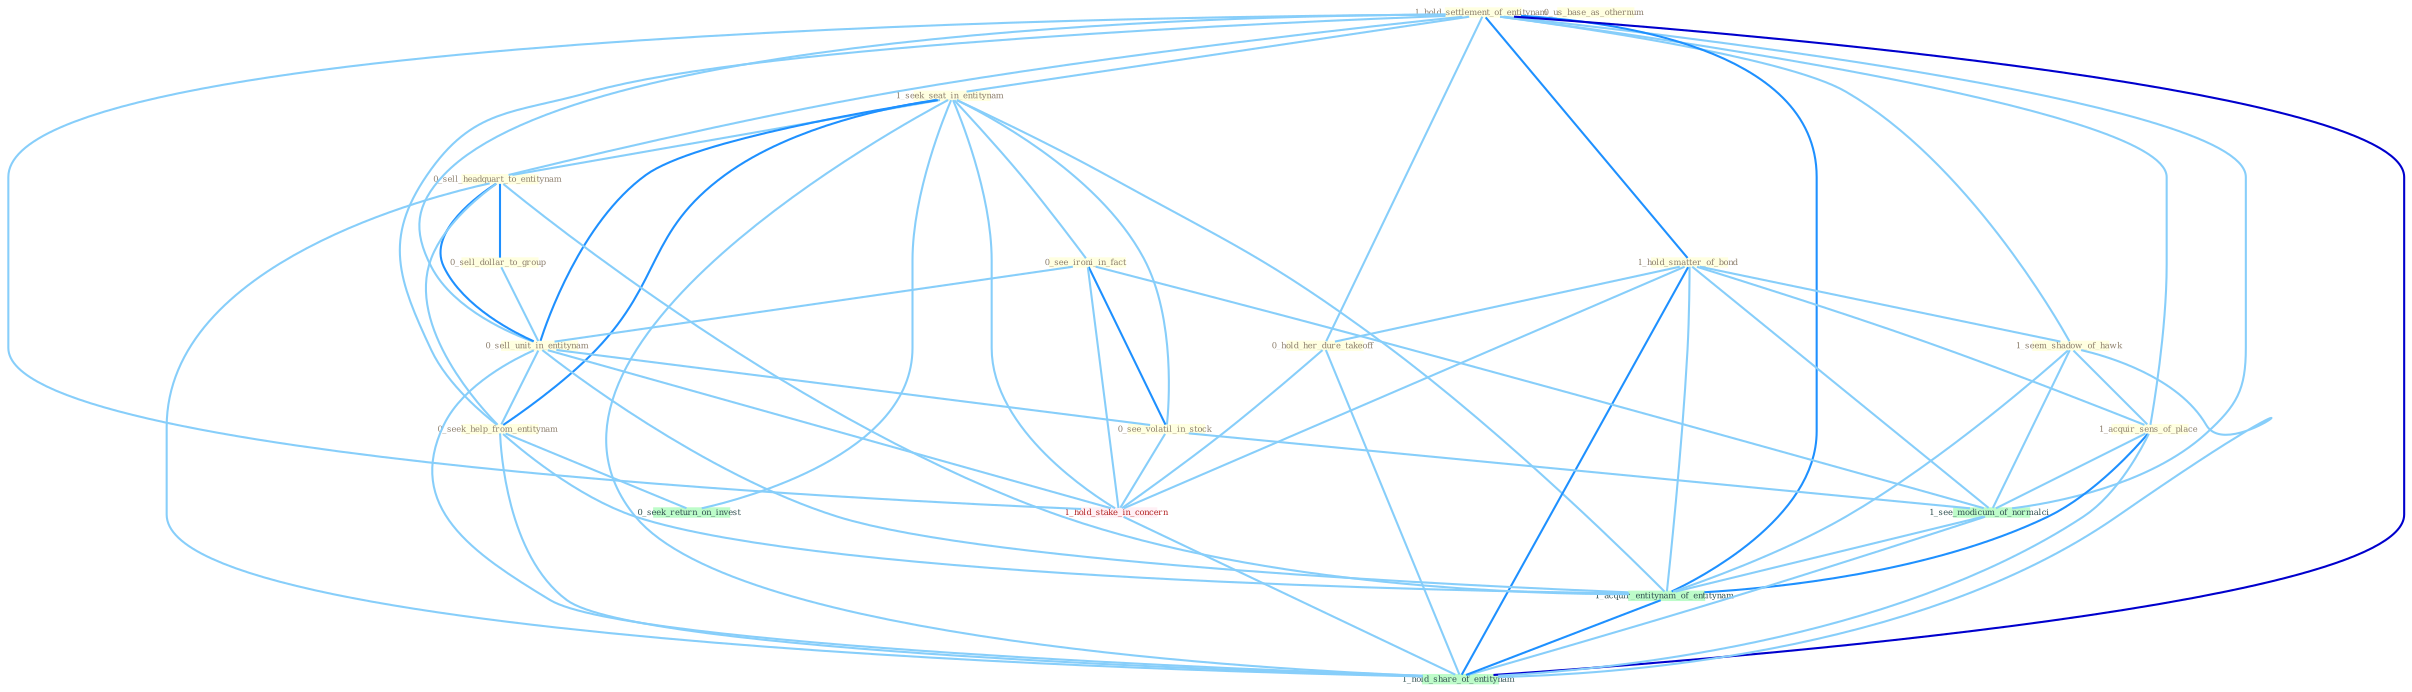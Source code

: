 Graph G{ 
    node
    [shape=polygon,style=filled,width=.5,height=.06,color="#BDFCC9",fixedsize=true,fontsize=4,
    fontcolor="#2f4f4f"];
    {node
    [color="#ffffe0", fontcolor="#8b7d6b"] "1_hold_settlement_of_entitynam " "1_seek_seat_in_entitynam " "1_hold_smatter_of_bond " "1_seem_shadow_of_hawk " "0_see_ironi_in_fact " "0_sell_headquart_to_entitynam " "0_sell_dollar_to_group " "1_acquir_sens_of_place " "0_sell_unit_in_entitynam " "0_seek_help_from_entitynam " "0_hold_her_dure_takeoff " "0_us_base_as_othernum " "0_see_volatil_in_stock "}
{node [color="#fff0f5", fontcolor="#b22222"] "1_hold_stake_in_concern "}
edge [color="#B0E2FF"];

	"1_hold_settlement_of_entitynam " -- "1_seek_seat_in_entitynam " [w="1", color="#87cefa" ];
	"1_hold_settlement_of_entitynam " -- "1_hold_smatter_of_bond " [w="2", color="#1e90ff" , len=0.8];
	"1_hold_settlement_of_entitynam " -- "1_seem_shadow_of_hawk " [w="1", color="#87cefa" ];
	"1_hold_settlement_of_entitynam " -- "0_sell_headquart_to_entitynam " [w="1", color="#87cefa" ];
	"1_hold_settlement_of_entitynam " -- "1_acquir_sens_of_place " [w="1", color="#87cefa" ];
	"1_hold_settlement_of_entitynam " -- "0_sell_unit_in_entitynam " [w="1", color="#87cefa" ];
	"1_hold_settlement_of_entitynam " -- "0_seek_help_from_entitynam " [w="1", color="#87cefa" ];
	"1_hold_settlement_of_entitynam " -- "0_hold_her_dure_takeoff " [w="1", color="#87cefa" ];
	"1_hold_settlement_of_entitynam " -- "1_hold_stake_in_concern " [w="1", color="#87cefa" ];
	"1_hold_settlement_of_entitynam " -- "1_see_modicum_of_normalci " [w="1", color="#87cefa" ];
	"1_hold_settlement_of_entitynam " -- "1_acquir_entitynam_of_entitynam " [w="2", color="#1e90ff" , len=0.8];
	"1_hold_settlement_of_entitynam " -- "1_hold_share_of_entitynam " [w="3", color="#0000cd" , len=0.6];
	"1_seek_seat_in_entitynam " -- "0_see_ironi_in_fact " [w="1", color="#87cefa" ];
	"1_seek_seat_in_entitynam " -- "0_sell_headquart_to_entitynam " [w="1", color="#87cefa" ];
	"1_seek_seat_in_entitynam " -- "0_sell_unit_in_entitynam " [w="2", color="#1e90ff" , len=0.8];
	"1_seek_seat_in_entitynam " -- "0_seek_help_from_entitynam " [w="2", color="#1e90ff" , len=0.8];
	"1_seek_seat_in_entitynam " -- "0_see_volatil_in_stock " [w="1", color="#87cefa" ];
	"1_seek_seat_in_entitynam " -- "1_hold_stake_in_concern " [w="1", color="#87cefa" ];
	"1_seek_seat_in_entitynam " -- "0_seek_return_on_invest " [w="1", color="#87cefa" ];
	"1_seek_seat_in_entitynam " -- "1_acquir_entitynam_of_entitynam " [w="1", color="#87cefa" ];
	"1_seek_seat_in_entitynam " -- "1_hold_share_of_entitynam " [w="1", color="#87cefa" ];
	"1_hold_smatter_of_bond " -- "1_seem_shadow_of_hawk " [w="1", color="#87cefa" ];
	"1_hold_smatter_of_bond " -- "1_acquir_sens_of_place " [w="1", color="#87cefa" ];
	"1_hold_smatter_of_bond " -- "0_hold_her_dure_takeoff " [w="1", color="#87cefa" ];
	"1_hold_smatter_of_bond " -- "1_hold_stake_in_concern " [w="1", color="#87cefa" ];
	"1_hold_smatter_of_bond " -- "1_see_modicum_of_normalci " [w="1", color="#87cefa" ];
	"1_hold_smatter_of_bond " -- "1_acquir_entitynam_of_entitynam " [w="1", color="#87cefa" ];
	"1_hold_smatter_of_bond " -- "1_hold_share_of_entitynam " [w="2", color="#1e90ff" , len=0.8];
	"1_seem_shadow_of_hawk " -- "1_acquir_sens_of_place " [w="1", color="#87cefa" ];
	"1_seem_shadow_of_hawk " -- "1_see_modicum_of_normalci " [w="1", color="#87cefa" ];
	"1_seem_shadow_of_hawk " -- "1_acquir_entitynam_of_entitynam " [w="1", color="#87cefa" ];
	"1_seem_shadow_of_hawk " -- "1_hold_share_of_entitynam " [w="1", color="#87cefa" ];
	"0_see_ironi_in_fact " -- "0_sell_unit_in_entitynam " [w="1", color="#87cefa" ];
	"0_see_ironi_in_fact " -- "0_see_volatil_in_stock " [w="2", color="#1e90ff" , len=0.8];
	"0_see_ironi_in_fact " -- "1_hold_stake_in_concern " [w="1", color="#87cefa" ];
	"0_see_ironi_in_fact " -- "1_see_modicum_of_normalci " [w="1", color="#87cefa" ];
	"0_sell_headquart_to_entitynam " -- "0_sell_dollar_to_group " [w="2", color="#1e90ff" , len=0.8];
	"0_sell_headquart_to_entitynam " -- "0_sell_unit_in_entitynam " [w="2", color="#1e90ff" , len=0.8];
	"0_sell_headquart_to_entitynam " -- "0_seek_help_from_entitynam " [w="1", color="#87cefa" ];
	"0_sell_headquart_to_entitynam " -- "1_acquir_entitynam_of_entitynam " [w="1", color="#87cefa" ];
	"0_sell_headquart_to_entitynam " -- "1_hold_share_of_entitynam " [w="1", color="#87cefa" ];
	"0_sell_dollar_to_group " -- "0_sell_unit_in_entitynam " [w="1", color="#87cefa" ];
	"1_acquir_sens_of_place " -- "1_see_modicum_of_normalci " [w="1", color="#87cefa" ];
	"1_acquir_sens_of_place " -- "1_acquir_entitynam_of_entitynam " [w="2", color="#1e90ff" , len=0.8];
	"1_acquir_sens_of_place " -- "1_hold_share_of_entitynam " [w="1", color="#87cefa" ];
	"0_sell_unit_in_entitynam " -- "0_seek_help_from_entitynam " [w="1", color="#87cefa" ];
	"0_sell_unit_in_entitynam " -- "0_see_volatil_in_stock " [w="1", color="#87cefa" ];
	"0_sell_unit_in_entitynam " -- "1_hold_stake_in_concern " [w="1", color="#87cefa" ];
	"0_sell_unit_in_entitynam " -- "1_acquir_entitynam_of_entitynam " [w="1", color="#87cefa" ];
	"0_sell_unit_in_entitynam " -- "1_hold_share_of_entitynam " [w="1", color="#87cefa" ];
	"0_seek_help_from_entitynam " -- "0_seek_return_on_invest " [w="1", color="#87cefa" ];
	"0_seek_help_from_entitynam " -- "1_acquir_entitynam_of_entitynam " [w="1", color="#87cefa" ];
	"0_seek_help_from_entitynam " -- "1_hold_share_of_entitynam " [w="1", color="#87cefa" ];
	"0_hold_her_dure_takeoff " -- "1_hold_stake_in_concern " [w="1", color="#87cefa" ];
	"0_hold_her_dure_takeoff " -- "1_hold_share_of_entitynam " [w="1", color="#87cefa" ];
	"0_see_volatil_in_stock " -- "1_hold_stake_in_concern " [w="1", color="#87cefa" ];
	"0_see_volatil_in_stock " -- "1_see_modicum_of_normalci " [w="1", color="#87cefa" ];
	"1_hold_stake_in_concern " -- "1_hold_share_of_entitynam " [w="1", color="#87cefa" ];
	"1_see_modicum_of_normalci " -- "1_acquir_entitynam_of_entitynam " [w="1", color="#87cefa" ];
	"1_see_modicum_of_normalci " -- "1_hold_share_of_entitynam " [w="1", color="#87cefa" ];
	"1_acquir_entitynam_of_entitynam " -- "1_hold_share_of_entitynam " [w="2", color="#1e90ff" , len=0.8];
}